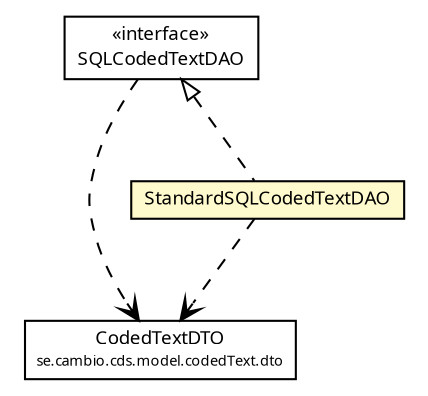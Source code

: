 #!/usr/local/bin/dot
#
# Class diagram 
# Generated by UMLGraph version R5_6 (http://www.umlgraph.org/)
#

digraph G {
	edge [fontname="Trebuchet MS",fontsize=10,labelfontname="Trebuchet MS",labelfontsize=10];
	node [fontname="Trebuchet MS",fontsize=10,shape=plaintext];
	nodesep=0.25;
	ranksep=0.5;
	// se.cambio.cds.model.codedText.dto.CodedTextDTO
	c323593 [label=<<table title="se.cambio.cds.model.codedText.dto.CodedTextDTO" border="0" cellborder="1" cellspacing="0" cellpadding="2" port="p" href="../dto/CodedTextDTO.html">
		<tr><td><table border="0" cellspacing="0" cellpadding="1">
<tr><td align="center" balign="center"><font face="Trebuchet MS"> CodedTextDTO </font></td></tr>
<tr><td align="center" balign="center"><font face="Trebuchet MS" point-size="7.0"> se.cambio.cds.model.codedText.dto </font></td></tr>
		</table></td></tr>
		</table>>, URL="../dto/CodedTextDTO.html", fontname="Trebuchet MS", fontcolor="black", fontsize=9.0];
	// se.cambio.cds.model.codedText.dao.StandardSQLCodedTextDAO
	c323646 [label=<<table title="se.cambio.cds.model.codedText.dao.StandardSQLCodedTextDAO" border="0" cellborder="1" cellspacing="0" cellpadding="2" port="p" bgcolor="lemonChiffon" href="./StandardSQLCodedTextDAO.html">
		<tr><td><table border="0" cellspacing="0" cellpadding="1">
<tr><td align="center" balign="center"><font face="Trebuchet MS"> StandardSQLCodedTextDAO </font></td></tr>
		</table></td></tr>
		</table>>, URL="./StandardSQLCodedTextDAO.html", fontname="Trebuchet MS", fontcolor="black", fontsize=9.0];
	// se.cambio.cds.model.codedText.dao.SQLCodedTextDAO
	c323649 [label=<<table title="se.cambio.cds.model.codedText.dao.SQLCodedTextDAO" border="0" cellborder="1" cellspacing="0" cellpadding="2" port="p" href="./SQLCodedTextDAO.html">
		<tr><td><table border="0" cellspacing="0" cellpadding="1">
<tr><td align="center" balign="center"> &#171;interface&#187; </td></tr>
<tr><td align="center" balign="center"><font face="Trebuchet MS"> SQLCodedTextDAO </font></td></tr>
		</table></td></tr>
		</table>>, URL="./SQLCodedTextDAO.html", fontname="Trebuchet MS", fontcolor="black", fontsize=9.0];
	//se.cambio.cds.model.codedText.dao.StandardSQLCodedTextDAO implements se.cambio.cds.model.codedText.dao.SQLCodedTextDAO
	c323649:p -> c323646:p [dir=back,arrowtail=empty,style=dashed];
	// se.cambio.cds.model.codedText.dao.StandardSQLCodedTextDAO DEPEND se.cambio.cds.model.codedText.dto.CodedTextDTO
	c323646:p -> c323593:p [taillabel="", label="", headlabel="", fontname="Trebuchet MS", fontcolor="black", fontsize=10.0, color="black", arrowhead=open, style=dashed];
	// se.cambio.cds.model.codedText.dao.SQLCodedTextDAO DEPEND se.cambio.cds.model.codedText.dto.CodedTextDTO
	c323649:p -> c323593:p [taillabel="", label="", headlabel="", fontname="Trebuchet MS", fontcolor="black", fontsize=10.0, color="black", arrowhead=open, style=dashed];
}


